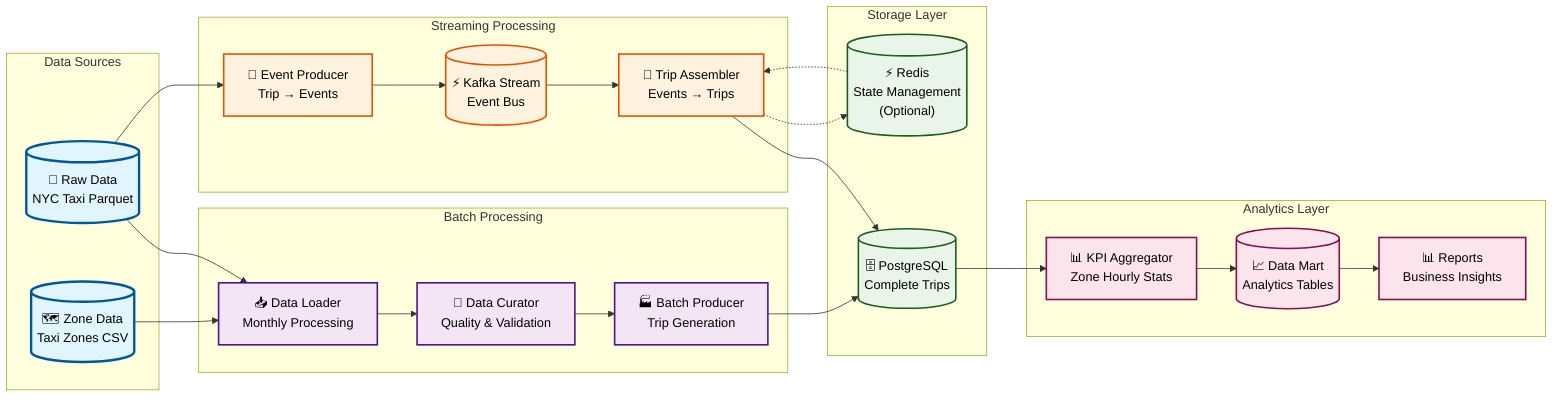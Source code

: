 graph LR
    %% Data Sources
    subgraph "Data Sources"
        RAW[("📁 Raw Data<br/>NYC Taxi Parquet")]
        ZONES[("🗺️ Zone Data<br/>Taxi Zones CSV")]
    end

    %% Batch Processing
    subgraph "Batch Processing"
        LOADER["📥 Data Loader<br/>Monthly Processing"]
        CURATOR["🔧 Data Curator<br/>Quality & Validation"]
        PRODUCER["🏭 Batch Producer<br/>Trip Generation"]
    end

    %% Streaming Processing
    subgraph "Streaming Processing"
        EVENT_PROD["📡 Event Producer<br/>Trip → Events"]
        KAFKA_STREAM[("⚡ Kafka Stream<br/>Event Bus")]
        ASSEMBLER["🔧 Trip Assembler<br/>Events → Trips"]
    end

    %% Storage
    subgraph "Storage Layer"
        POSTGRES[("🗄️ PostgreSQL<br/>Complete Trips")]
        REDIS_CACHE[("⚡ Redis<br/>State Management<br/>(Optional)")]
    end

    %% Analytics
    subgraph "Analytics Layer"
        AGGREGATOR["📊 KPI Aggregator<br/>Zone Hourly Stats"]
        MART[("📈 Data Mart<br/>Analytics Tables")]
        REPORTS["📊 Reports<br/>Business Insights"]
    end

    %% Batch Processing Path
    RAW --> LOADER
    ZONES --> LOADER
    LOADER --> CURATOR
    CURATOR --> PRODUCER
    PRODUCER --> POSTGRES

    %% Streaming Processing Path
    RAW --> EVENT_PROD
    EVENT_PROD --> KAFKA_STREAM
    KAFKA_STREAM --> ASSEMBLER
    ASSEMBLER --> POSTGRES

    %% Analytics Path
    POSTGRES --> AGGREGATOR
    AGGREGATOR --> MART
    MART --> REPORTS

    %% State Management (Optional)
    ASSEMBLER -.-> REDIS_CACHE
    REDIS_CACHE -.-> ASSEMBLER

    %% Styling
    classDef source fill:#e1f5fe,stroke:#01579b,stroke-width:3px,color:#000
    classDef batch fill:#f3e5f5,stroke:#4a148c,stroke-width:2px,color:#000
    classDef stream fill:#fff3e0,stroke:#e65100,stroke-width:2px,color:#000
    classDef storage fill:#e8f5e8,stroke:#1b5e20,stroke-width:2px,color:#000
    classDef analytics fill:#fce4ec,stroke:#880e4f,stroke-width:2px,color:#000

    class RAW,ZONES source
    class LOADER,CURATOR,PRODUCER batch
    class EVENT_PROD,KAFKA_STREAM,ASSEMBLER stream
    class POSTGRES,REDIS_CACHE storage
    class AGGREGATOR,MART,REPORTS analytics